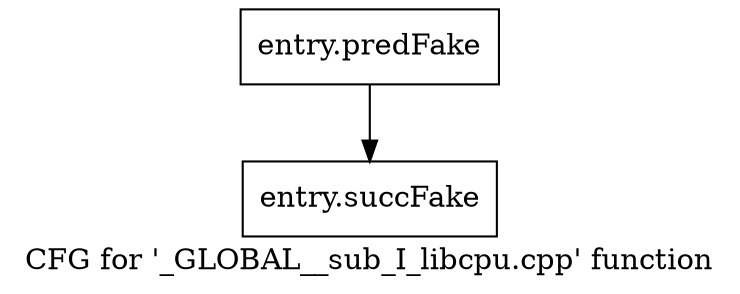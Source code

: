 digraph "CFG for '_GLOBAL__sub_I_libcpu.cpp' function" {
	label="CFG for '_GLOBAL__sub_I_libcpu.cpp' function";

	Node0x5866c30 [shape=record,filename="../../../../../src/cpp_files/libcpu.cpp",linenumber="0",label="{entry.predFake}"];
	Node0x5866c30 -> Node0x58e0590[ callList="" memoryops="" filename="../../../../../src/cpp_files/libcpu.cpp" execusionnum="0"];
	Node0x58e0590 [shape=record,filename="",linenumber="",label="{entry.succFake}"];
}
